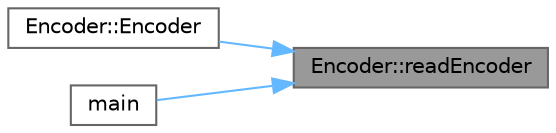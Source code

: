 digraph "Encoder::readEncoder"
{
 // LATEX_PDF_SIZE
  bgcolor="transparent";
  edge [fontname=Helvetica,fontsize=10,labelfontname=Helvetica,labelfontsize=10];
  node [fontname=Helvetica,fontsize=10,shape=box,height=0.2,width=0.4];
  rankdir="RL";
  Node1 [id="Node000001",label="Encoder::readEncoder",height=0.2,width=0.4,color="gray40", fillcolor="grey60", style="filled", fontcolor="black",tooltip="Reads encoder pulses and calculates tick rate."];
  Node1 -> Node2 [id="edge1_Node000001_Node000002",dir="back",color="steelblue1",style="solid",tooltip=" "];
  Node2 [id="Node000002",label="Encoder::Encoder",height=0.2,width=0.4,color="grey40", fillcolor="white", style="filled",URL="$class_encoder.html#a73ad041a034a462e8797a0b508ffff7a",tooltip="Constructs an Encoder object with specified pins, PPR, and utilizes the QEI class."];
  Node1 -> Node3 [id="edge2_Node000001_Node000003",dir="back",color="steelblue1",style="solid",tooltip=" "];
  Node3 [id="Node000003",label="main",height=0.2,width=0.4,color="grey40", fillcolor="white", style="filled",URL="$main_8cpp.html#ae66f6b31b5ad750f1fe042a706a4e3d4",tooltip=" "];
}
